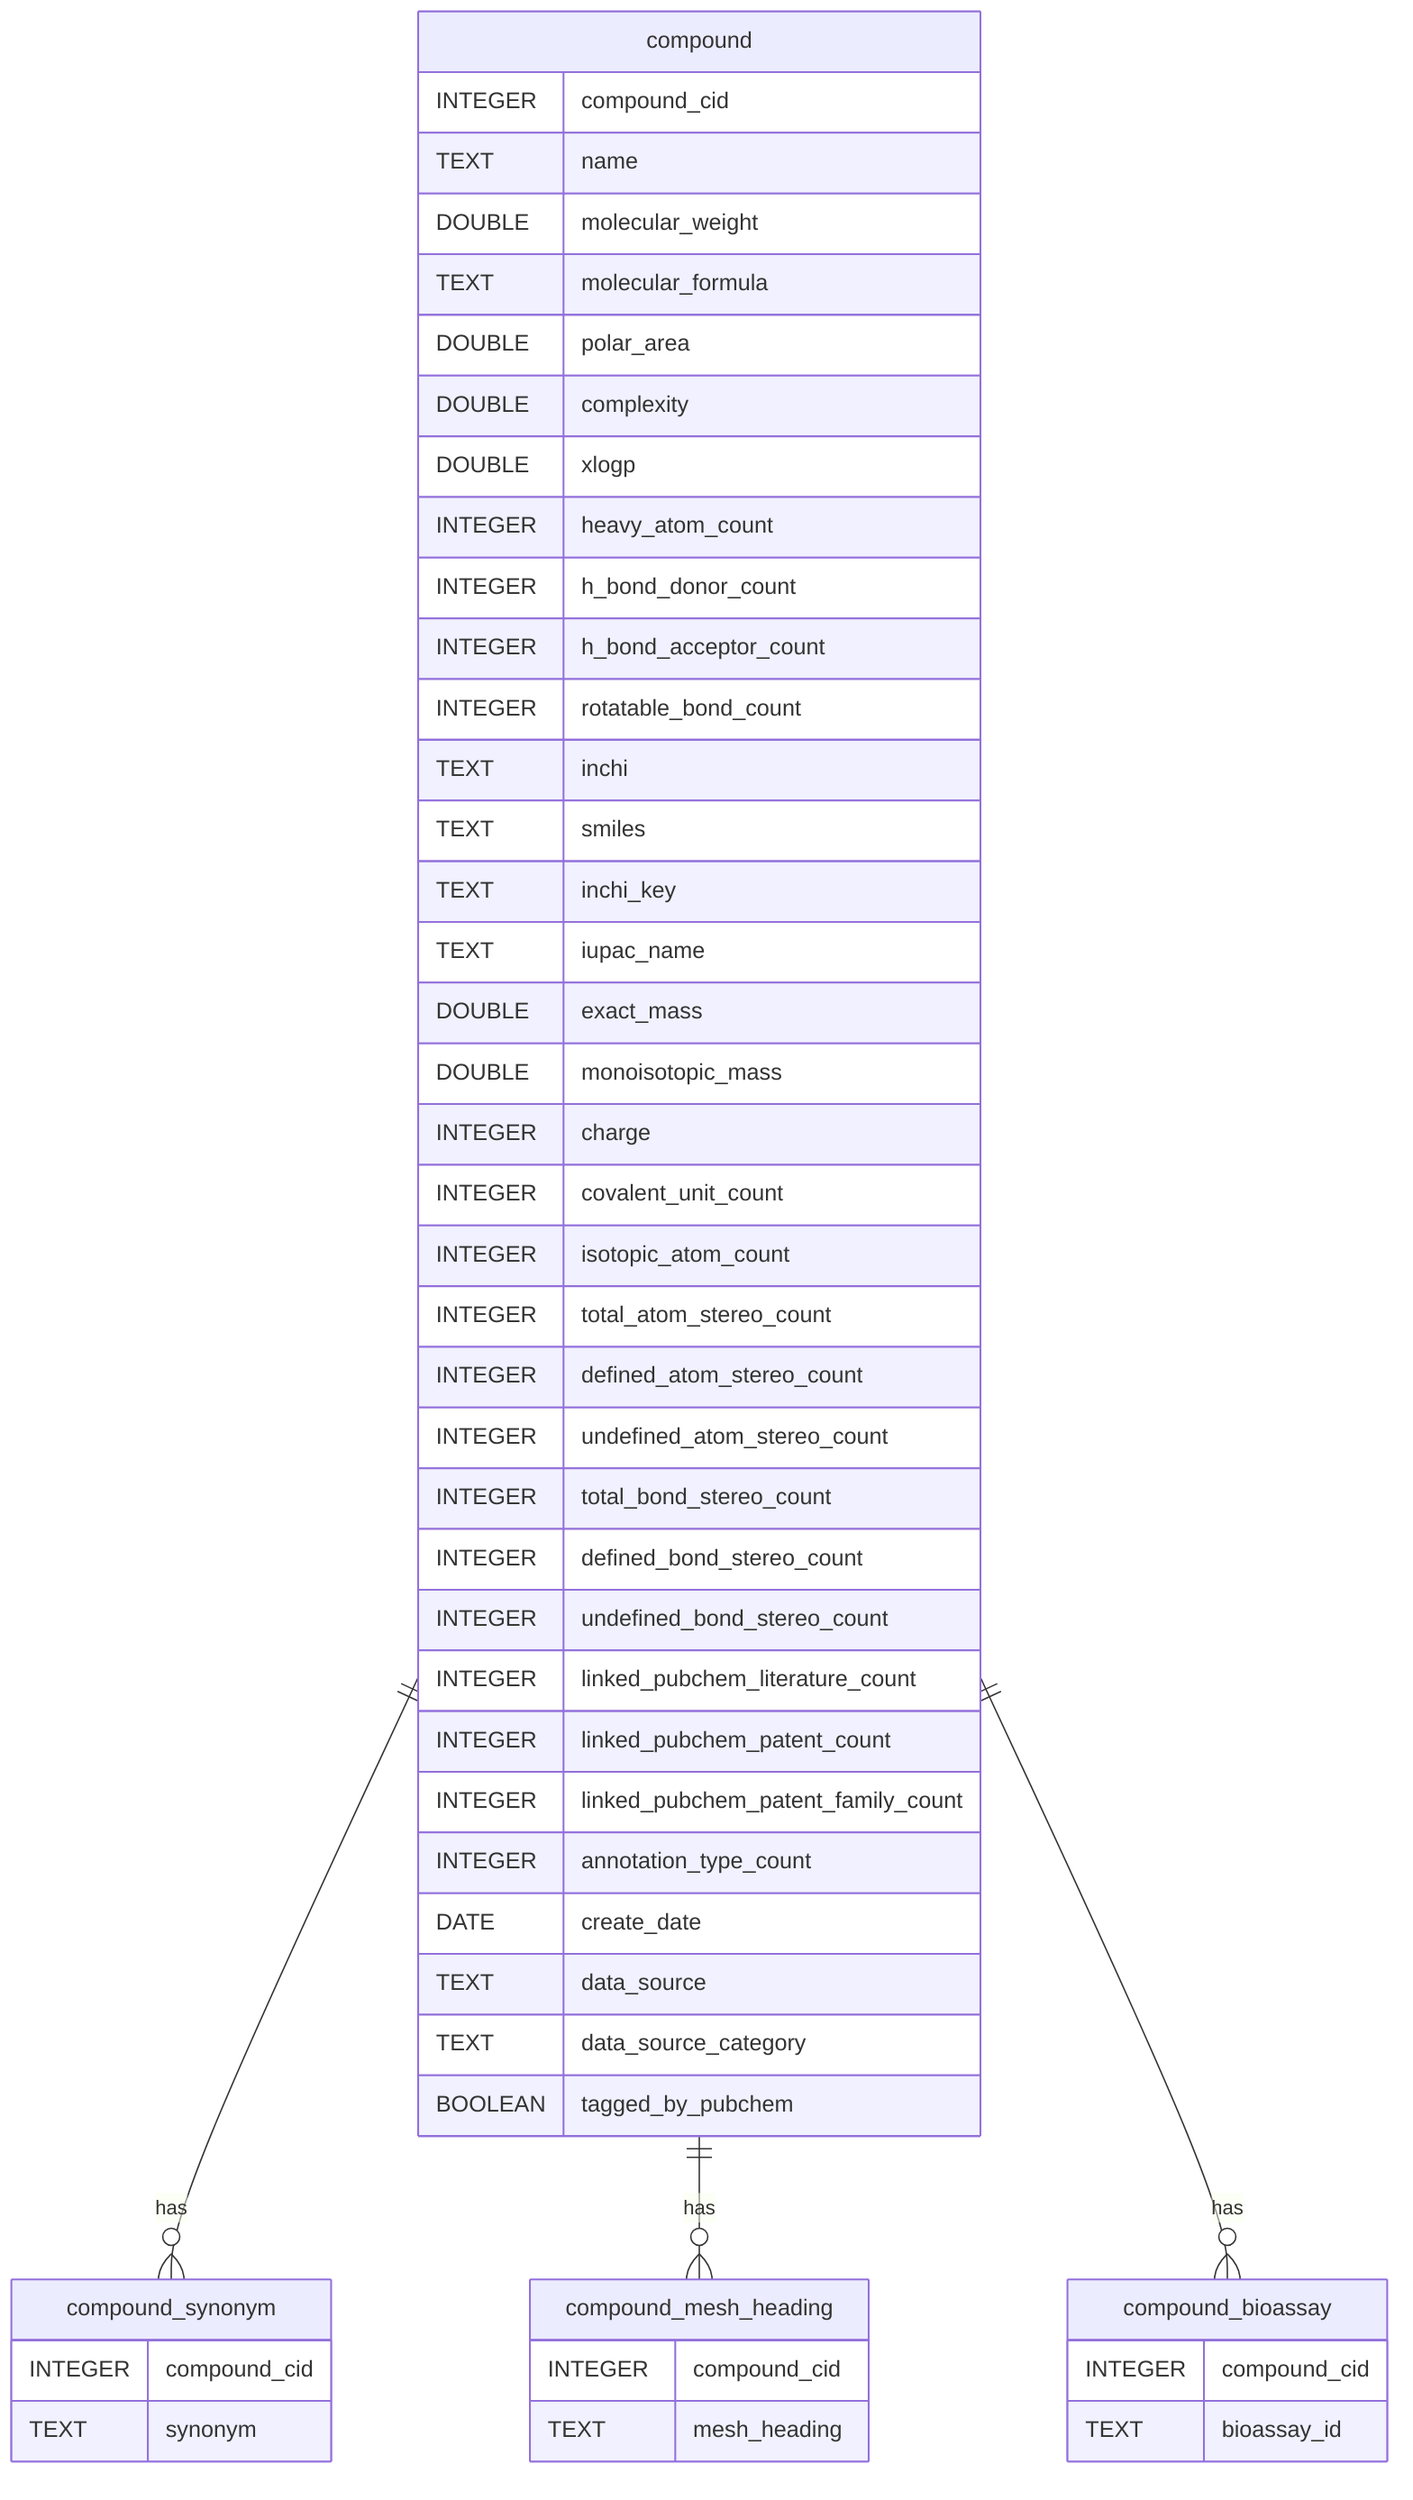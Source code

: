 %%{init: {'theme':'default'}}%%
erDiagram
  compound {
    INTEGER compound_cid
    TEXT name
    DOUBLE molecular_weight
    TEXT molecular_formula
    DOUBLE polar_area
    DOUBLE complexity
    DOUBLE xlogp
    INTEGER heavy_atom_count
    INTEGER h_bond_donor_count
    INTEGER h_bond_acceptor_count
    INTEGER rotatable_bond_count
    TEXT inchi
    TEXT smiles
    TEXT inchi_key
    TEXT iupac_name
    DOUBLE exact_mass
    DOUBLE monoisotopic_mass
    INTEGER charge
    INTEGER covalent_unit_count
    INTEGER isotopic_atom_count
    INTEGER total_atom_stereo_count
    INTEGER defined_atom_stereo_count
    INTEGER undefined_atom_stereo_count
    INTEGER total_bond_stereo_count
    INTEGER defined_bond_stereo_count
    INTEGER undefined_bond_stereo_count
    INTEGER linked_pubchem_literature_count
    INTEGER linked_pubchem_patent_count
    INTEGER linked_pubchem_patent_family_count
    INTEGER annotation_type_count
    DATE create_date
    TEXT data_source
    TEXT data_source_category
    BOOLEAN tagged_by_pubchem
  }

  compound_synonym {
    INTEGER compound_cid
    TEXT synonym
  }

  compound_mesh_heading {
    INTEGER compound_cid
    TEXT mesh_heading
  }

  compound_bioassay {
    INTEGER compound_cid
    TEXT bioassay_id
  }

  compound ||--o{ compound_synonym : has
  compound ||--o{ compound_mesh_heading : has
  compound ||--o{ compound_bioassay : has